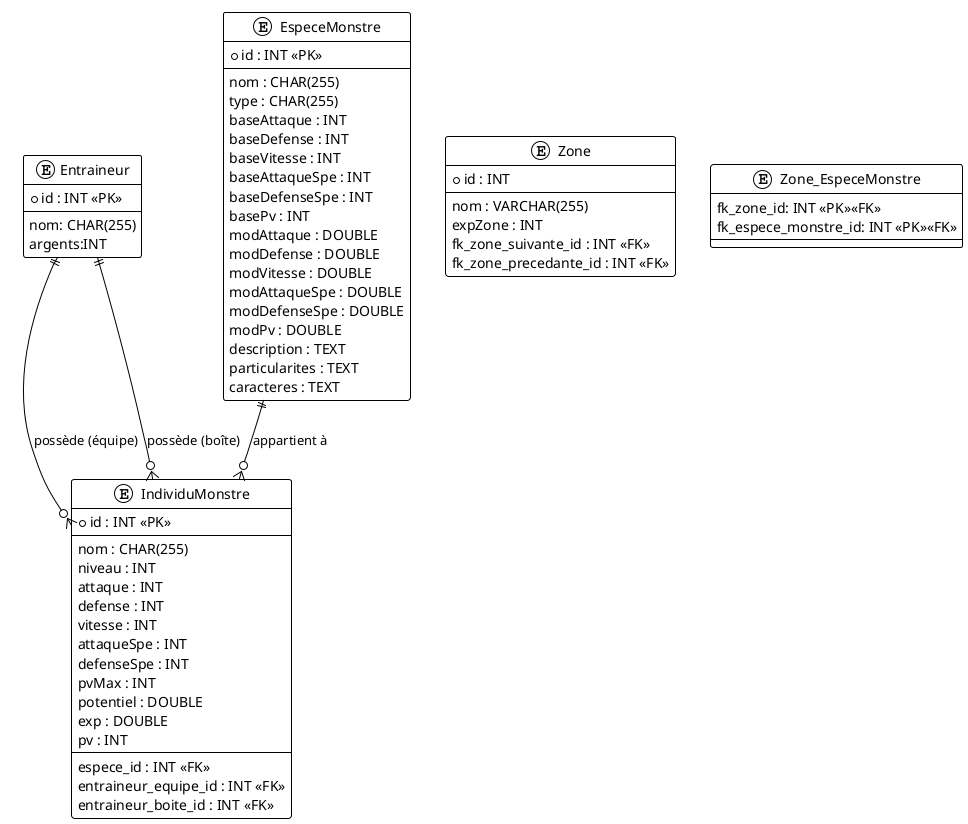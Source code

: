 @startuml
!theme plain
'--------------------------------------------------
' Diagramme ERD - Kotlin Monsters (SprINT 3)
'--------------------------------------------------

entity "Entraineur" as Entraineur {
    * id : INT <<PK>>
    --
    nom: CHAR(255)
    argents:INT
}

entity "EspeceMonstre" as EspeceMonstre {
  * id : INT <<PK>>
  --
  nom : CHAR(255)
  type : CHAR(255)
  baseAttaque : INT
  baseDefense : INT
  baseVitesse : INT
  baseAttaqueSpe : INT
  baseDefenseSpe : INT
  basePv : INT
  modAttaque : DOUBLE
  modDefense : DOUBLE
  modVitesse : DOUBLE
  modAttaqueSpe : DOUBLE
  modDefenseSpe : DOUBLE
  modPv : DOUBLE
  description : TEXT
  particularites : TEXT
  caracteres : TEXT
}

entity "Zone" as Zone {
    * id : INT
    --
    nom : VARCHAR(255)
    expZone : INT
    fk_zone_suivante_id : INT <<FK>>
    fk_zone_precedante_id : INT <<FK>>
}

entity "Zone_EspeceMonstre" as Zone_EspeceMonstre {
    fk_zone_id: INT <<PK>><<FK>>
    fk_espece_monstre_id: INT <<PK>><<FK>>
}

entity "IndividuMonstre" as IndividuMonstre {
  * id : INT <<PK>>
  --
  nom : CHAR(255)
  niveau : INT
  attaque : INT
  defense : INT
  vitesse : INT
  attaqueSpe : INT
  defenseSpe : INT
  pvMax : INT
  potentiel : DOUBLE
  exp : DOUBLE
  pv : INT
  --
  espece_id : INT <<FK>>
  entraineur_equipe_id : INT <<FK>>
  entraineur_boite_id : INT <<FK>>
}

'--------------------------------------------------
' Relations
'--------------------------------------------------

Entraineur ||--o{ IndividuMonstre : "possède (équipe)"
Entraineur ||--o{ IndividuMonstre : "possède (boîte)"
EspeceMonstre ||--o{ IndividuMonstre : "appartient à"
'TODO

@enduml
